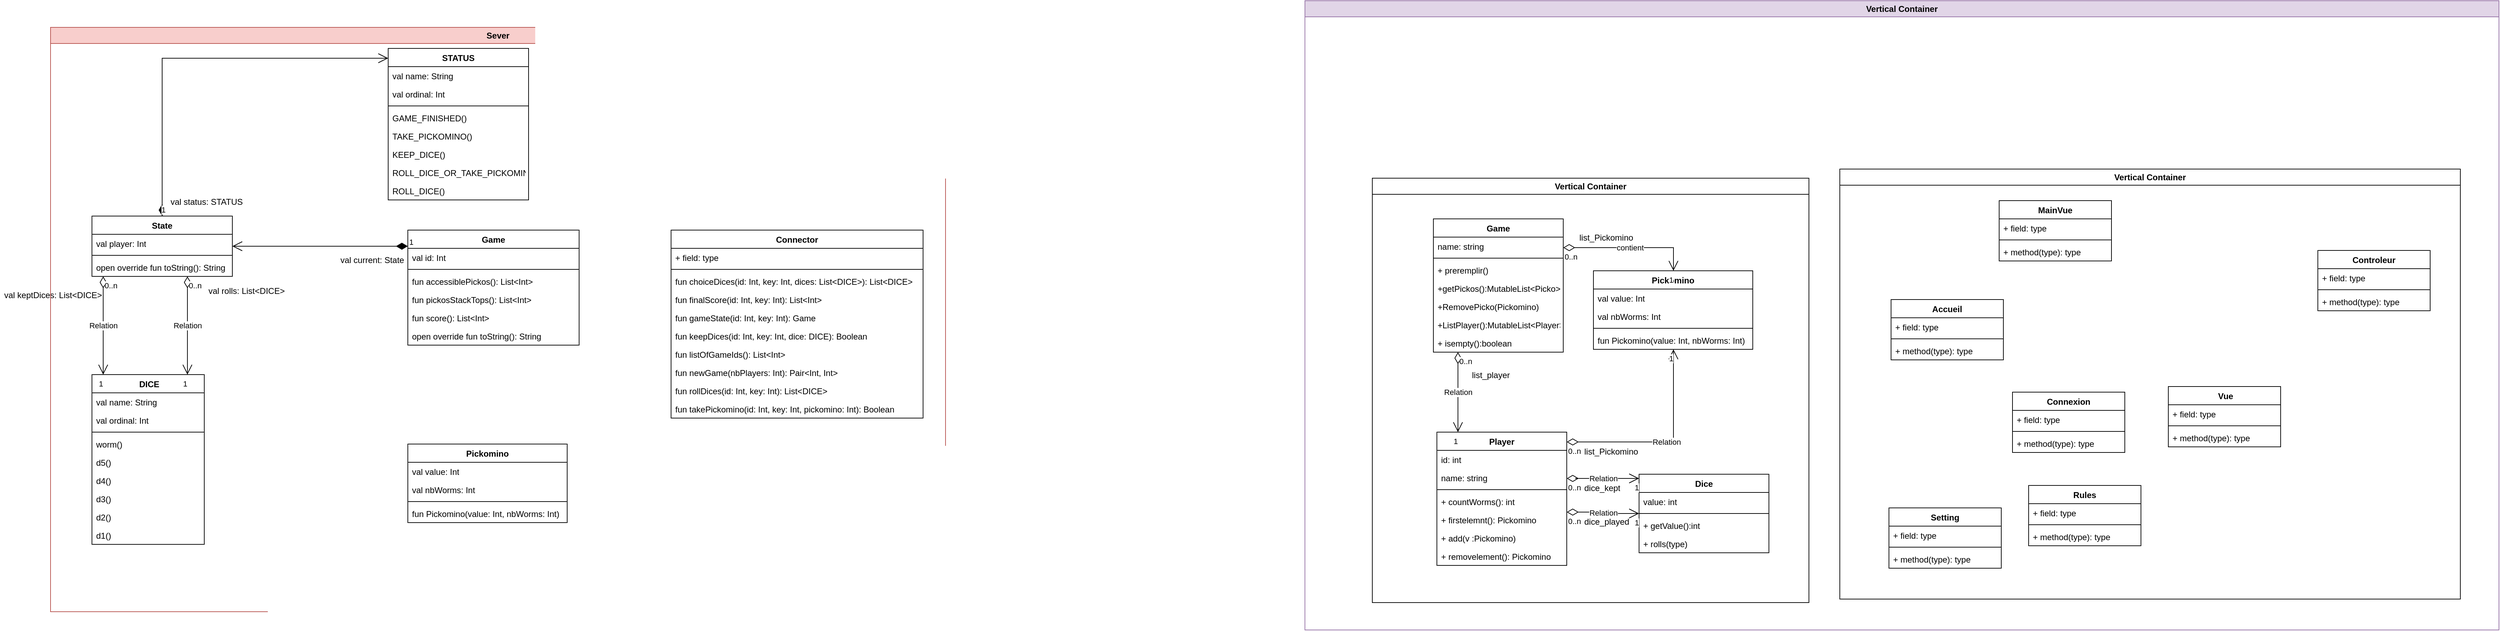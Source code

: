 <mxfile version="21.3.8" type="device">
  <diagram name="Page-1" id="RZT6y81iK2znv2RWIz-j">
    <mxGraphModel dx="925" dy="495" grid="0" gridSize="10" guides="1" tooltips="1" connect="1" arrows="1" fold="1" page="1" pageScale="1" pageWidth="827" pageHeight="1169" math="0" shadow="0">
      <root>
        <mxCell id="0" />
        <mxCell id="1" parent="0" />
        <mxCell id="cSXNjDyf7hBkQ2mtIfp5-1" value="Game" style="swimlane;fontStyle=1;align=center;verticalAlign=top;childLayout=stackLayout;horizontal=1;startSize=26;horizontalStack=0;resizeParent=1;resizeParentMax=0;resizeLast=0;collapsible=1;marginBottom=0;whiteSpace=wrap;html=1;" parent="1" vertex="1">
          <mxGeometry x="768" y="386" width="244" height="164" as="geometry" />
        </mxCell>
        <mxCell id="cSXNjDyf7hBkQ2mtIfp5-2" value="val id: Int" style="text;strokeColor=none;fillColor=none;align=left;verticalAlign=top;spacingLeft=4;spacingRight=4;overflow=hidden;rotatable=0;points=[[0,0.5],[1,0.5]];portConstraint=eastwest;whiteSpace=wrap;html=1;" parent="cSXNjDyf7hBkQ2mtIfp5-1" vertex="1">
          <mxGeometry y="26" width="244" height="26" as="geometry" />
        </mxCell>
        <mxCell id="cSXNjDyf7hBkQ2mtIfp5-3" value="" style="line;strokeWidth=1;fillColor=none;align=left;verticalAlign=middle;spacingTop=-1;spacingLeft=3;spacingRight=3;rotatable=0;labelPosition=right;points=[];portConstraint=eastwest;strokeColor=inherit;" parent="cSXNjDyf7hBkQ2mtIfp5-1" vertex="1">
          <mxGeometry y="52" width="244" height="8" as="geometry" />
        </mxCell>
        <mxCell id="cSXNjDyf7hBkQ2mtIfp5-45" value="fun accessiblePickos(): List&amp;lt;Int&amp;gt;" style="text;strokeColor=none;fillColor=none;align=left;verticalAlign=top;spacingLeft=4;spacingRight=4;overflow=hidden;rotatable=0;points=[[0,0.5],[1,0.5]];portConstraint=eastwest;whiteSpace=wrap;html=1;" parent="cSXNjDyf7hBkQ2mtIfp5-1" vertex="1">
          <mxGeometry y="60" width="244" height="26" as="geometry" />
        </mxCell>
        <mxCell id="cSXNjDyf7hBkQ2mtIfp5-46" value="fun pickosStackTops(): List&amp;lt;Int&amp;gt;" style="text;strokeColor=none;fillColor=none;align=left;verticalAlign=top;spacingLeft=4;spacingRight=4;overflow=hidden;rotatable=0;points=[[0,0.5],[1,0.5]];portConstraint=eastwest;whiteSpace=wrap;html=1;" parent="cSXNjDyf7hBkQ2mtIfp5-1" vertex="1">
          <mxGeometry y="86" width="244" height="26" as="geometry" />
        </mxCell>
        <mxCell id="cSXNjDyf7hBkQ2mtIfp5-47" value="fun score(): List&amp;lt;Int&amp;gt;" style="text;strokeColor=none;fillColor=none;align=left;verticalAlign=top;spacingLeft=4;spacingRight=4;overflow=hidden;rotatable=0;points=[[0,0.5],[1,0.5]];portConstraint=eastwest;whiteSpace=wrap;html=1;" parent="cSXNjDyf7hBkQ2mtIfp5-1" vertex="1">
          <mxGeometry y="112" width="244" height="26" as="geometry" />
        </mxCell>
        <mxCell id="cSXNjDyf7hBkQ2mtIfp5-48" value="open override fun toString(): String" style="text;strokeColor=none;fillColor=none;align=left;verticalAlign=top;spacingLeft=4;spacingRight=4;overflow=hidden;rotatable=0;points=[[0,0.5],[1,0.5]];portConstraint=eastwest;whiteSpace=wrap;html=1;" parent="cSXNjDyf7hBkQ2mtIfp5-1" vertex="1">
          <mxGeometry y="138" width="244" height="26" as="geometry" />
        </mxCell>
        <mxCell id="cSXNjDyf7hBkQ2mtIfp5-5" value="Connector" style="swimlane;fontStyle=1;align=center;verticalAlign=top;childLayout=stackLayout;horizontal=1;startSize=26;horizontalStack=0;resizeParent=1;resizeParentMax=0;resizeLast=0;collapsible=1;marginBottom=0;whiteSpace=wrap;html=1;" parent="1" vertex="1">
          <mxGeometry x="1143" y="386" width="359" height="268" as="geometry" />
        </mxCell>
        <mxCell id="cSXNjDyf7hBkQ2mtIfp5-6" value="+ field: type" style="text;strokeColor=none;fillColor=none;align=left;verticalAlign=top;spacingLeft=4;spacingRight=4;overflow=hidden;rotatable=0;points=[[0,0.5],[1,0.5]];portConstraint=eastwest;whiteSpace=wrap;html=1;" parent="cSXNjDyf7hBkQ2mtIfp5-5" vertex="1">
          <mxGeometry y="26" width="359" height="26" as="geometry" />
        </mxCell>
        <mxCell id="cSXNjDyf7hBkQ2mtIfp5-7" value="" style="line;strokeWidth=1;fillColor=none;align=left;verticalAlign=middle;spacingTop=-1;spacingLeft=3;spacingRight=3;rotatable=0;labelPosition=right;points=[];portConstraint=eastwest;strokeColor=inherit;" parent="cSXNjDyf7hBkQ2mtIfp5-5" vertex="1">
          <mxGeometry y="52" width="359" height="8" as="geometry" />
        </mxCell>
        <mxCell id="cSXNjDyf7hBkQ2mtIfp5-8" value="fun choiceDices(id: Int, key: Int, dices: List&amp;lt;DICE&amp;gt;): List&amp;lt;DICE&amp;gt;" style="text;strokeColor=none;fillColor=none;align=left;verticalAlign=top;spacingLeft=4;spacingRight=4;overflow=hidden;rotatable=0;points=[[0,0.5],[1,0.5]];portConstraint=eastwest;whiteSpace=wrap;html=1;" parent="cSXNjDyf7hBkQ2mtIfp5-5" vertex="1">
          <mxGeometry y="60" width="359" height="26" as="geometry" />
        </mxCell>
        <mxCell id="cSXNjDyf7hBkQ2mtIfp5-27" value="fun finalScore(id: Int, key: Int): List&amp;lt;Int&amp;gt;" style="text;strokeColor=none;fillColor=none;align=left;verticalAlign=top;spacingLeft=4;spacingRight=4;overflow=hidden;rotatable=0;points=[[0,0.5],[1,0.5]];portConstraint=eastwest;whiteSpace=wrap;html=1;" parent="cSXNjDyf7hBkQ2mtIfp5-5" vertex="1">
          <mxGeometry y="86" width="359" height="26" as="geometry" />
        </mxCell>
        <mxCell id="cSXNjDyf7hBkQ2mtIfp5-29" value="fun gameState(id: Int, key: Int): Game" style="text;strokeColor=none;fillColor=none;align=left;verticalAlign=top;spacingLeft=4;spacingRight=4;overflow=hidden;rotatable=0;points=[[0,0.5],[1,0.5]];portConstraint=eastwest;whiteSpace=wrap;html=1;" parent="cSXNjDyf7hBkQ2mtIfp5-5" vertex="1">
          <mxGeometry y="112" width="359" height="26" as="geometry" />
        </mxCell>
        <mxCell id="cSXNjDyf7hBkQ2mtIfp5-30" value="fun keepDices(id: Int, key: Int, dice: DICE): Boolean" style="text;strokeColor=none;fillColor=none;align=left;verticalAlign=top;spacingLeft=4;spacingRight=4;overflow=hidden;rotatable=0;points=[[0,0.5],[1,0.5]];portConstraint=eastwest;whiteSpace=wrap;html=1;" parent="cSXNjDyf7hBkQ2mtIfp5-5" vertex="1">
          <mxGeometry y="138" width="359" height="26" as="geometry" />
        </mxCell>
        <mxCell id="cSXNjDyf7hBkQ2mtIfp5-31" value="&lt;div&gt;fun listOfGameIds(): List&amp;lt;Int&amp;gt;&lt;/div&gt;" style="text;strokeColor=none;fillColor=none;align=left;verticalAlign=top;spacingLeft=4;spacingRight=4;overflow=hidden;rotatable=0;points=[[0,0.5],[1,0.5]];portConstraint=eastwest;whiteSpace=wrap;html=1;" parent="cSXNjDyf7hBkQ2mtIfp5-5" vertex="1">
          <mxGeometry y="164" width="359" height="26" as="geometry" />
        </mxCell>
        <mxCell id="cSXNjDyf7hBkQ2mtIfp5-28" value="fun newGame(nbPlayers: Int): Pair&amp;lt;Int, Int&amp;gt;" style="text;strokeColor=none;fillColor=none;align=left;verticalAlign=top;spacingLeft=4;spacingRight=4;overflow=hidden;rotatable=0;points=[[0,0.5],[1,0.5]];portConstraint=eastwest;whiteSpace=wrap;html=1;" parent="cSXNjDyf7hBkQ2mtIfp5-5" vertex="1">
          <mxGeometry y="190" width="359" height="26" as="geometry" />
        </mxCell>
        <mxCell id="cSXNjDyf7hBkQ2mtIfp5-26" value="fun rollDices(id: Int, key: Int): List&amp;lt;DICE&amp;gt;" style="text;strokeColor=none;fillColor=none;align=left;verticalAlign=top;spacingLeft=4;spacingRight=4;overflow=hidden;rotatable=0;points=[[0,0.5],[1,0.5]];portConstraint=eastwest;whiteSpace=wrap;html=1;" parent="cSXNjDyf7hBkQ2mtIfp5-5" vertex="1">
          <mxGeometry y="216" width="359" height="26" as="geometry" />
        </mxCell>
        <mxCell id="cSXNjDyf7hBkQ2mtIfp5-35" value="fun takePickomino(id: Int, key: Int, pickomino: Int): Boolean" style="text;strokeColor=none;fillColor=none;align=left;verticalAlign=top;spacingLeft=4;spacingRight=4;overflow=hidden;rotatable=0;points=[[0,0.5],[1,0.5]];portConstraint=eastwest;whiteSpace=wrap;html=1;" parent="cSXNjDyf7hBkQ2mtIfp5-5" vertex="1">
          <mxGeometry y="242" width="359" height="26" as="geometry" />
        </mxCell>
        <mxCell id="cSXNjDyf7hBkQ2mtIfp5-13" value="State" style="swimlane;fontStyle=1;align=center;verticalAlign=top;childLayout=stackLayout;horizontal=1;startSize=26;horizontalStack=0;resizeParent=1;resizeParentMax=0;resizeLast=0;collapsible=1;marginBottom=0;whiteSpace=wrap;html=1;" parent="1" vertex="1">
          <mxGeometry x="318" y="366" width="200" height="86" as="geometry" />
        </mxCell>
        <mxCell id="cSXNjDyf7hBkQ2mtIfp5-53" value="val player: Int" style="text;strokeColor=none;fillColor=none;align=left;verticalAlign=top;spacingLeft=4;spacingRight=4;overflow=hidden;rotatable=0;points=[[0,0.5],[1,0.5]];portConstraint=eastwest;whiteSpace=wrap;html=1;" parent="cSXNjDyf7hBkQ2mtIfp5-13" vertex="1">
          <mxGeometry y="26" width="200" height="26" as="geometry" />
        </mxCell>
        <mxCell id="cSXNjDyf7hBkQ2mtIfp5-15" value="" style="line;strokeWidth=1;fillColor=none;align=left;verticalAlign=middle;spacingTop=-1;spacingLeft=3;spacingRight=3;rotatable=0;labelPosition=right;points=[];portConstraint=eastwest;strokeColor=inherit;" parent="cSXNjDyf7hBkQ2mtIfp5-13" vertex="1">
          <mxGeometry y="52" width="200" height="8" as="geometry" />
        </mxCell>
        <mxCell id="cSXNjDyf7hBkQ2mtIfp5-16" value="open override fun toString(): String" style="text;strokeColor=none;fillColor=none;align=left;verticalAlign=top;spacingLeft=4;spacingRight=4;overflow=hidden;rotatable=0;points=[[0,0.5],[1,0.5]];portConstraint=eastwest;whiteSpace=wrap;html=1;" parent="cSXNjDyf7hBkQ2mtIfp5-13" vertex="1">
          <mxGeometry y="60" width="200" height="26" as="geometry" />
        </mxCell>
        <mxCell id="cSXNjDyf7hBkQ2mtIfp5-18" value="Pickomino" style="swimlane;fontStyle=1;align=center;verticalAlign=top;childLayout=stackLayout;horizontal=1;startSize=26;horizontalStack=0;resizeParent=1;resizeParentMax=0;resizeLast=0;collapsible=1;marginBottom=0;whiteSpace=wrap;html=1;" parent="1" vertex="1">
          <mxGeometry x="768" y="691" width="227" height="112" as="geometry" />
        </mxCell>
        <mxCell id="cSXNjDyf7hBkQ2mtIfp5-49" value="val value: Int" style="text;strokeColor=none;fillColor=none;align=left;verticalAlign=top;spacingLeft=4;spacingRight=4;overflow=hidden;rotatable=0;points=[[0,0.5],[1,0.5]];portConstraint=eastwest;whiteSpace=wrap;html=1;" parent="cSXNjDyf7hBkQ2mtIfp5-18" vertex="1">
          <mxGeometry y="26" width="227" height="26" as="geometry" />
        </mxCell>
        <mxCell id="cSXNjDyf7hBkQ2mtIfp5-19" value="val nbWorms: Int" style="text;strokeColor=none;fillColor=none;align=left;verticalAlign=top;spacingLeft=4;spacingRight=4;overflow=hidden;rotatable=0;points=[[0,0.5],[1,0.5]];portConstraint=eastwest;whiteSpace=wrap;html=1;" parent="cSXNjDyf7hBkQ2mtIfp5-18" vertex="1">
          <mxGeometry y="52" width="227" height="26" as="geometry" />
        </mxCell>
        <mxCell id="cSXNjDyf7hBkQ2mtIfp5-20" value="" style="line;strokeWidth=1;fillColor=none;align=left;verticalAlign=middle;spacingTop=-1;spacingLeft=3;spacingRight=3;rotatable=0;labelPosition=right;points=[];portConstraint=eastwest;strokeColor=inherit;" parent="cSXNjDyf7hBkQ2mtIfp5-18" vertex="1">
          <mxGeometry y="78" width="227" height="8" as="geometry" />
        </mxCell>
        <mxCell id="cSXNjDyf7hBkQ2mtIfp5-21" value="fun Pickomino(value: Int, nbWorms: Int)" style="text;strokeColor=none;fillColor=none;align=left;verticalAlign=top;spacingLeft=4;spacingRight=4;overflow=hidden;rotatable=0;points=[[0,0.5],[1,0.5]];portConstraint=eastwest;whiteSpace=wrap;html=1;" parent="cSXNjDyf7hBkQ2mtIfp5-18" vertex="1">
          <mxGeometry y="86" width="227" height="26" as="geometry" />
        </mxCell>
        <mxCell id="cSXNjDyf7hBkQ2mtIfp5-22" value="&amp;nbsp;DICE" style="swimlane;fontStyle=1;align=center;verticalAlign=top;childLayout=stackLayout;horizontal=1;startSize=26;horizontalStack=0;resizeParent=1;resizeParentMax=0;resizeLast=0;collapsible=1;marginBottom=0;whiteSpace=wrap;html=1;" parent="1" vertex="1">
          <mxGeometry x="318" y="592" width="160" height="242" as="geometry" />
        </mxCell>
        <mxCell id="cSXNjDyf7hBkQ2mtIfp5-42" value="val name: String" style="text;strokeColor=none;fillColor=none;align=left;verticalAlign=top;spacingLeft=4;spacingRight=4;overflow=hidden;rotatable=0;points=[[0,0.5],[1,0.5]];portConstraint=eastwest;whiteSpace=wrap;html=1;" parent="cSXNjDyf7hBkQ2mtIfp5-22" vertex="1">
          <mxGeometry y="26" width="160" height="26" as="geometry" />
        </mxCell>
        <mxCell id="cSXNjDyf7hBkQ2mtIfp5-23" value="val ordinal: Int" style="text;strokeColor=none;fillColor=none;align=left;verticalAlign=top;spacingLeft=4;spacingRight=4;overflow=hidden;rotatable=0;points=[[0,0.5],[1,0.5]];portConstraint=eastwest;whiteSpace=wrap;html=1;" parent="cSXNjDyf7hBkQ2mtIfp5-22" vertex="1">
          <mxGeometry y="52" width="160" height="26" as="geometry" />
        </mxCell>
        <mxCell id="cSXNjDyf7hBkQ2mtIfp5-24" value="" style="line;strokeWidth=1;fillColor=none;align=left;verticalAlign=middle;spacingTop=-1;spacingLeft=3;spacingRight=3;rotatable=0;labelPosition=right;points=[];portConstraint=eastwest;strokeColor=inherit;" parent="cSXNjDyf7hBkQ2mtIfp5-22" vertex="1">
          <mxGeometry y="78" width="160" height="8" as="geometry" />
        </mxCell>
        <mxCell id="cSXNjDyf7hBkQ2mtIfp5-36" value="&lt;div&gt;worm()&lt;/div&gt;&lt;div&gt;&lt;br&gt;&lt;/div&gt;" style="text;strokeColor=none;fillColor=none;align=left;verticalAlign=top;spacingLeft=4;spacingRight=4;overflow=hidden;rotatable=0;points=[[0,0.5],[1,0.5]];portConstraint=eastwest;whiteSpace=wrap;html=1;" parent="cSXNjDyf7hBkQ2mtIfp5-22" vertex="1">
          <mxGeometry y="86" width="160" height="26" as="geometry" />
        </mxCell>
        <mxCell id="cSXNjDyf7hBkQ2mtIfp5-39" value="&lt;div&gt;d5()&lt;/div&gt;&lt;div&gt;&lt;br&gt;&lt;/div&gt;" style="text;strokeColor=none;fillColor=none;align=left;verticalAlign=top;spacingLeft=4;spacingRight=4;overflow=hidden;rotatable=0;points=[[0,0.5],[1,0.5]];portConstraint=eastwest;whiteSpace=wrap;html=1;" parent="cSXNjDyf7hBkQ2mtIfp5-22" vertex="1">
          <mxGeometry y="112" width="160" height="26" as="geometry" />
        </mxCell>
        <mxCell id="cSXNjDyf7hBkQ2mtIfp5-38" value="&lt;div&gt;d4()&lt;/div&gt;&lt;div&gt;&lt;br&gt;&lt;/div&gt;" style="text;strokeColor=none;fillColor=none;align=left;verticalAlign=top;spacingLeft=4;spacingRight=4;overflow=hidden;rotatable=0;points=[[0,0.5],[1,0.5]];portConstraint=eastwest;whiteSpace=wrap;html=1;" parent="cSXNjDyf7hBkQ2mtIfp5-22" vertex="1">
          <mxGeometry y="138" width="160" height="26" as="geometry" />
        </mxCell>
        <mxCell id="cSXNjDyf7hBkQ2mtIfp5-41" value="&lt;div&gt;d3()&lt;/div&gt;&lt;div&gt;&lt;br&gt;&lt;/div&gt;" style="text;strokeColor=none;fillColor=none;align=left;verticalAlign=top;spacingLeft=4;spacingRight=4;overflow=hidden;rotatable=0;points=[[0,0.5],[1,0.5]];portConstraint=eastwest;whiteSpace=wrap;html=1;" parent="cSXNjDyf7hBkQ2mtIfp5-22" vertex="1">
          <mxGeometry y="164" width="160" height="26" as="geometry" />
        </mxCell>
        <mxCell id="cSXNjDyf7hBkQ2mtIfp5-40" value="&lt;div&gt;d2()&lt;/div&gt;&lt;div&gt;&lt;br&gt;&lt;/div&gt;" style="text;strokeColor=none;fillColor=none;align=left;verticalAlign=top;spacingLeft=4;spacingRight=4;overflow=hidden;rotatable=0;points=[[0,0.5],[1,0.5]];portConstraint=eastwest;whiteSpace=wrap;html=1;" parent="cSXNjDyf7hBkQ2mtIfp5-22" vertex="1">
          <mxGeometry y="190" width="160" height="26" as="geometry" />
        </mxCell>
        <mxCell id="cSXNjDyf7hBkQ2mtIfp5-37" value="&lt;div&gt;d1()&lt;/div&gt;&lt;div&gt;&lt;br&gt;&lt;/div&gt;" style="text;strokeColor=none;fillColor=none;align=left;verticalAlign=top;spacingLeft=4;spacingRight=4;overflow=hidden;rotatable=0;points=[[0,0.5],[1,0.5]];portConstraint=eastwest;whiteSpace=wrap;html=1;" parent="cSXNjDyf7hBkQ2mtIfp5-22" vertex="1">
          <mxGeometry y="216" width="160" height="26" as="geometry" />
        </mxCell>
        <mxCell id="cSXNjDyf7hBkQ2mtIfp5-54" value="STATUS" style="swimlane;fontStyle=1;align=center;verticalAlign=top;childLayout=stackLayout;horizontal=1;startSize=26;horizontalStack=0;resizeParent=1;resizeParentMax=0;resizeLast=0;collapsible=1;marginBottom=0;whiteSpace=wrap;html=1;" parent="1" vertex="1">
          <mxGeometry x="740" y="127" width="200" height="216" as="geometry" />
        </mxCell>
        <mxCell id="cSXNjDyf7hBkQ2mtIfp5-55" value="val name: String" style="text;strokeColor=none;fillColor=none;align=left;verticalAlign=top;spacingLeft=4;spacingRight=4;overflow=hidden;rotatable=0;points=[[0,0.5],[1,0.5]];portConstraint=eastwest;whiteSpace=wrap;html=1;" parent="cSXNjDyf7hBkQ2mtIfp5-54" vertex="1">
          <mxGeometry y="26" width="200" height="26" as="geometry" />
        </mxCell>
        <mxCell id="cSXNjDyf7hBkQ2mtIfp5-56" value="val ordinal: Int" style="text;strokeColor=none;fillColor=none;align=left;verticalAlign=top;spacingLeft=4;spacingRight=4;overflow=hidden;rotatable=0;points=[[0,0.5],[1,0.5]];portConstraint=eastwest;whiteSpace=wrap;html=1;" parent="cSXNjDyf7hBkQ2mtIfp5-54" vertex="1">
          <mxGeometry y="52" width="200" height="26" as="geometry" />
        </mxCell>
        <mxCell id="cSXNjDyf7hBkQ2mtIfp5-59" value="" style="line;strokeWidth=1;fillColor=none;align=left;verticalAlign=middle;spacingTop=-1;spacingLeft=3;spacingRight=3;rotatable=0;labelPosition=right;points=[];portConstraint=eastwest;strokeColor=inherit;" parent="cSXNjDyf7hBkQ2mtIfp5-54" vertex="1">
          <mxGeometry y="78" width="200" height="8" as="geometry" />
        </mxCell>
        <mxCell id="cSXNjDyf7hBkQ2mtIfp5-61" value="&lt;div&gt;GAME_FINISHED()&lt;/div&gt;&lt;div&gt;&lt;br&gt;&lt;/div&gt;" style="text;strokeColor=none;fillColor=none;align=left;verticalAlign=top;spacingLeft=4;spacingRight=4;overflow=hidden;rotatable=0;points=[[0,0.5],[1,0.5]];portConstraint=eastwest;whiteSpace=wrap;html=1;" parent="cSXNjDyf7hBkQ2mtIfp5-54" vertex="1">
          <mxGeometry y="86" width="200" height="26" as="geometry" />
        </mxCell>
        <mxCell id="cSXNjDyf7hBkQ2mtIfp5-62" value="&lt;div&gt;TAKE_PICKOMINO()&lt;/div&gt;&lt;div&gt;&lt;br&gt;&lt;/div&gt;" style="text;strokeColor=none;fillColor=none;align=left;verticalAlign=top;spacingLeft=4;spacingRight=4;overflow=hidden;rotatable=0;points=[[0,0.5],[1,0.5]];portConstraint=eastwest;whiteSpace=wrap;html=1;" parent="cSXNjDyf7hBkQ2mtIfp5-54" vertex="1">
          <mxGeometry y="112" width="200" height="26" as="geometry" />
        </mxCell>
        <mxCell id="cSXNjDyf7hBkQ2mtIfp5-63" value="&lt;div&gt;KEEP_DICE()&lt;/div&gt;&lt;div&gt;&lt;br&gt;&lt;/div&gt;" style="text;strokeColor=none;fillColor=none;align=left;verticalAlign=top;spacingLeft=4;spacingRight=4;overflow=hidden;rotatable=0;points=[[0,0.5],[1,0.5]];portConstraint=eastwest;whiteSpace=wrap;html=1;" parent="cSXNjDyf7hBkQ2mtIfp5-54" vertex="1">
          <mxGeometry y="138" width="200" height="26" as="geometry" />
        </mxCell>
        <mxCell id="cSXNjDyf7hBkQ2mtIfp5-64" value="&lt;div&gt;&lt;div&gt;ROLL_DICE_OR_TAKE_PICKOMINO()&lt;/div&gt;&lt;/div&gt;&lt;div&gt;&lt;br&gt;&lt;/div&gt;" style="text;strokeColor=none;fillColor=none;align=left;verticalAlign=top;spacingLeft=4;spacingRight=4;overflow=hidden;rotatable=0;points=[[0,0.5],[1,0.5]];portConstraint=eastwest;whiteSpace=wrap;html=1;" parent="cSXNjDyf7hBkQ2mtIfp5-54" vertex="1">
          <mxGeometry y="164" width="200" height="26" as="geometry" />
        </mxCell>
        <mxCell id="cSXNjDyf7hBkQ2mtIfp5-60" value="&lt;div&gt;&lt;div&gt;ROLL_DICE()&lt;/div&gt;&lt;/div&gt;&lt;div&gt;&lt;br&gt;&lt;/div&gt;" style="text;strokeColor=none;fillColor=none;align=left;verticalAlign=top;spacingLeft=4;spacingRight=4;overflow=hidden;rotatable=0;points=[[0,0.5],[1,0.5]];portConstraint=eastwest;whiteSpace=wrap;html=1;" parent="cSXNjDyf7hBkQ2mtIfp5-54" vertex="1">
          <mxGeometry y="190" width="200" height="26" as="geometry" />
        </mxCell>
        <mxCell id="cSXNjDyf7hBkQ2mtIfp5-51" value="val keptDices: List&amp;lt;DICE&amp;gt;" style="text;strokeColor=none;fillColor=none;align=left;verticalAlign=top;spacingLeft=4;spacingRight=4;overflow=hidden;rotatable=0;points=[[0,0.5],[1,0.5]];portConstraint=eastwest;whiteSpace=wrap;html=1;" parent="1" vertex="1">
          <mxGeometry x="187" y="465" width="200" height="26" as="geometry" />
        </mxCell>
        <mxCell id="cSXNjDyf7hBkQ2mtIfp5-52" value="val rolls: List&amp;lt;DICE&amp;gt;" style="text;strokeColor=none;fillColor=none;align=left;verticalAlign=top;spacingLeft=4;spacingRight=4;overflow=hidden;rotatable=0;points=[[0,0.5],[1,0.5]];portConstraint=eastwest;whiteSpace=wrap;html=1;" parent="1" vertex="1">
          <mxGeometry x="478" y="459" width="200" height="26" as="geometry" />
        </mxCell>
        <mxCell id="cSXNjDyf7hBkQ2mtIfp5-50" value="val status: STATUS" style="text;strokeColor=none;fillColor=none;align=left;verticalAlign=top;spacingLeft=4;spacingRight=4;overflow=hidden;rotatable=0;points=[[0,0.5],[1,0.5]];portConstraint=eastwest;whiteSpace=wrap;html=1;" parent="1" vertex="1">
          <mxGeometry x="424" y="332" width="200" height="26" as="geometry" />
        </mxCell>
        <mxCell id="cSXNjDyf7hBkQ2mtIfp5-65" value="1" style="endArrow=open;html=1;endSize=12;startArrow=diamondThin;startSize=14;startFill=1;edgeStyle=orthogonalEdgeStyle;align=left;verticalAlign=bottom;rounded=0;" parent="1" source="cSXNjDyf7hBkQ2mtIfp5-13" target="cSXNjDyf7hBkQ2mtIfp5-54" edge="1">
          <mxGeometry x="-1" y="3" relative="1" as="geometry">
            <mxPoint x="839" y="314" as="sourcePoint" />
            <mxPoint x="999" y="314" as="targetPoint" />
            <Array as="points">
              <mxPoint x="418" y="141" />
            </Array>
          </mxGeometry>
        </mxCell>
        <mxCell id="cSXNjDyf7hBkQ2mtIfp5-66" value="Relation" style="endArrow=open;html=1;endSize=12;startArrow=diamondThin;startSize=14;startFill=0;edgeStyle=orthogonalEdgeStyle;rounded=0;" parent="1" source="cSXNjDyf7hBkQ2mtIfp5-13" target="cSXNjDyf7hBkQ2mtIfp5-22" edge="1">
          <mxGeometry relative="1" as="geometry">
            <mxPoint x="839" y="573" as="sourcePoint" />
            <mxPoint x="999" y="573" as="targetPoint" />
            <Array as="points">
              <mxPoint x="334" y="560" />
              <mxPoint x="334" y="560" />
            </Array>
          </mxGeometry>
        </mxCell>
        <mxCell id="cSXNjDyf7hBkQ2mtIfp5-67" value="0..n" style="edgeLabel;resizable=0;html=1;align=left;verticalAlign=top;" parent="cSXNjDyf7hBkQ2mtIfp5-66" connectable="0" vertex="1">
          <mxGeometry x="-1" relative="1" as="geometry" />
        </mxCell>
        <mxCell id="cSXNjDyf7hBkQ2mtIfp5-68" value="1" style="edgeLabel;resizable=0;html=1;align=right;verticalAlign=top;" parent="cSXNjDyf7hBkQ2mtIfp5-66" connectable="0" vertex="1">
          <mxGeometry x="1" relative="1" as="geometry" />
        </mxCell>
        <mxCell id="cSXNjDyf7hBkQ2mtIfp5-69" value="Relation" style="endArrow=open;html=1;endSize=12;startArrow=diamondThin;startSize=14;startFill=0;edgeStyle=orthogonalEdgeStyle;rounded=0;" parent="1" source="cSXNjDyf7hBkQ2mtIfp5-13" target="cSXNjDyf7hBkQ2mtIfp5-22" edge="1">
          <mxGeometry relative="1" as="geometry">
            <mxPoint x="344" y="462" as="sourcePoint" />
            <mxPoint x="344" y="602" as="targetPoint" />
            <Array as="points">
              <mxPoint x="454" y="488" />
              <mxPoint x="454" y="488" />
            </Array>
          </mxGeometry>
        </mxCell>
        <mxCell id="cSXNjDyf7hBkQ2mtIfp5-70" value="0..n" style="edgeLabel;resizable=0;html=1;align=left;verticalAlign=top;" parent="cSXNjDyf7hBkQ2mtIfp5-69" connectable="0" vertex="1">
          <mxGeometry x="-1" relative="1" as="geometry" />
        </mxCell>
        <mxCell id="cSXNjDyf7hBkQ2mtIfp5-71" value="1" style="edgeLabel;resizable=0;html=1;align=right;verticalAlign=top;" parent="cSXNjDyf7hBkQ2mtIfp5-69" connectable="0" vertex="1">
          <mxGeometry x="1" relative="1" as="geometry" />
        </mxCell>
        <mxCell id="cSXNjDyf7hBkQ2mtIfp5-43" value="val current: State" style="text;strokeColor=none;fillColor=none;align=left;verticalAlign=top;spacingLeft=4;spacingRight=4;overflow=hidden;rotatable=0;points=[[0,0.5],[1,0.5]];portConstraint=eastwest;whiteSpace=wrap;html=1;" parent="1" vertex="1">
          <mxGeometry x="666" y="415" width="244" height="26" as="geometry" />
        </mxCell>
        <mxCell id="cSXNjDyf7hBkQ2mtIfp5-73" value="1" style="endArrow=open;html=1;endSize=12;startArrow=diamondThin;startSize=14;startFill=1;edgeStyle=orthogonalEdgeStyle;align=left;verticalAlign=bottom;rounded=0;" parent="1" source="cSXNjDyf7hBkQ2mtIfp5-1" target="cSXNjDyf7hBkQ2mtIfp5-13" edge="1">
          <mxGeometry x="-1" y="3" relative="1" as="geometry">
            <mxPoint x="820" y="459" as="sourcePoint" />
            <mxPoint x="980" y="459" as="targetPoint" />
            <Array as="points">
              <mxPoint x="733" y="409" />
              <mxPoint x="733" y="409" />
            </Array>
          </mxGeometry>
        </mxCell>
        <mxCell id="tUZ9aXgOReJQeI9EX30n-1" value="Sever" style="swimlane;whiteSpace=wrap;html=1;fillColor=#f8cecc;strokeColor=#b85450;" parent="1" vertex="1">
          <mxGeometry x="259" y="97" width="1275" height="833" as="geometry" />
        </mxCell>
        <mxCell id="tUZ9aXgOReJQeI9EX30n-2" value="Vertical Container" style="swimlane;whiteSpace=wrap;html=1;fillColor=#e1d5e7;strokeColor=#9673a6;" parent="1" vertex="1">
          <mxGeometry x="2046" y="59" width="1701" height="897" as="geometry" />
        </mxCell>
        <mxCell id="tUZ9aXgOReJQeI9EX30n-59" value="Vertical Container" style="swimlane;whiteSpace=wrap;html=1;" parent="tUZ9aXgOReJQeI9EX30n-2" vertex="1">
          <mxGeometry x="96" y="253" width="622" height="605" as="geometry" />
        </mxCell>
        <mxCell id="tUZ9aXgOReJQeI9EX30n-3" value="Player" style="swimlane;fontStyle=1;align=center;verticalAlign=top;childLayout=stackLayout;horizontal=1;startSize=26;horizontalStack=0;resizeParent=1;resizeParentMax=0;resizeLast=0;collapsible=1;marginBottom=0;whiteSpace=wrap;html=1;" parent="tUZ9aXgOReJQeI9EX30n-59" vertex="1">
          <mxGeometry x="92" y="362" width="185" height="190" as="geometry" />
        </mxCell>
        <mxCell id="tUZ9aXgOReJQeI9EX30n-4" value="id: int" style="text;strokeColor=none;fillColor=none;align=left;verticalAlign=top;spacingLeft=4;spacingRight=4;overflow=hidden;rotatable=0;points=[[0,0.5],[1,0.5]];portConstraint=eastwest;whiteSpace=wrap;html=1;" parent="tUZ9aXgOReJQeI9EX30n-3" vertex="1">
          <mxGeometry y="26" width="185" height="26" as="geometry" />
        </mxCell>
        <mxCell id="tUZ9aXgOReJQeI9EX30n-5" value="name: string" style="text;strokeColor=none;fillColor=none;align=left;verticalAlign=top;spacingLeft=4;spacingRight=4;overflow=hidden;rotatable=0;points=[[0,0.5],[1,0.5]];portConstraint=eastwest;whiteSpace=wrap;html=1;" parent="tUZ9aXgOReJQeI9EX30n-3" vertex="1">
          <mxGeometry y="52" width="185" height="26" as="geometry" />
        </mxCell>
        <mxCell id="tUZ9aXgOReJQeI9EX30n-7" value="" style="line;strokeWidth=1;fillColor=none;align=left;verticalAlign=middle;spacingTop=-1;spacingLeft=3;spacingRight=3;rotatable=0;labelPosition=right;points=[];portConstraint=eastwest;strokeColor=inherit;" parent="tUZ9aXgOReJQeI9EX30n-3" vertex="1">
          <mxGeometry y="78" width="185" height="8" as="geometry" />
        </mxCell>
        <mxCell id="tUZ9aXgOReJQeI9EX30n-51" value="+ countWorms(): int" style="text;strokeColor=none;fillColor=none;align=left;verticalAlign=top;spacingLeft=4;spacingRight=4;overflow=hidden;rotatable=0;points=[[0,0.5],[1,0.5]];portConstraint=eastwest;whiteSpace=wrap;html=1;" parent="tUZ9aXgOReJQeI9EX30n-3" vertex="1">
          <mxGeometry y="86" width="185" height="26" as="geometry" />
        </mxCell>
        <mxCell id="tUZ9aXgOReJQeI9EX30n-53" value="+ firstelemnt():&amp;nbsp;Pickomino" style="text;strokeColor=none;fillColor=none;align=left;verticalAlign=top;spacingLeft=4;spacingRight=4;overflow=hidden;rotatable=0;points=[[0,0.5],[1,0.5]];portConstraint=eastwest;whiteSpace=wrap;html=1;" parent="tUZ9aXgOReJQeI9EX30n-3" vertex="1">
          <mxGeometry y="112" width="185" height="26" as="geometry" />
        </mxCell>
        <mxCell id="tUZ9aXgOReJQeI9EX30n-54" value="+ add(v :Pickomino)" style="text;strokeColor=none;fillColor=none;align=left;verticalAlign=top;spacingLeft=4;spacingRight=4;overflow=hidden;rotatable=0;points=[[0,0.5],[1,0.5]];portConstraint=eastwest;whiteSpace=wrap;html=1;" parent="tUZ9aXgOReJQeI9EX30n-3" vertex="1">
          <mxGeometry y="138" width="185" height="26" as="geometry" />
        </mxCell>
        <mxCell id="tUZ9aXgOReJQeI9EX30n-55" value="+ removelement():&amp;nbsp;Pickomino" style="text;strokeColor=none;fillColor=none;align=left;verticalAlign=top;spacingLeft=4;spacingRight=4;overflow=hidden;rotatable=0;points=[[0,0.5],[1,0.5]];portConstraint=eastwest;whiteSpace=wrap;html=1;" parent="tUZ9aXgOReJQeI9EX30n-3" vertex="1">
          <mxGeometry y="164" width="185" height="26" as="geometry" />
        </mxCell>
        <mxCell id="tUZ9aXgOReJQeI9EX30n-9" value="Game" style="swimlane;fontStyle=1;align=center;verticalAlign=top;childLayout=stackLayout;horizontal=1;startSize=26;horizontalStack=0;resizeParent=1;resizeParentMax=0;resizeLast=0;collapsible=1;marginBottom=0;whiteSpace=wrap;html=1;" parent="tUZ9aXgOReJQeI9EX30n-59" vertex="1">
          <mxGeometry x="87" y="58" width="185" height="190" as="geometry" />
        </mxCell>
        <mxCell id="tUZ9aXgOReJQeI9EX30n-11" value="name: string" style="text;strokeColor=none;fillColor=none;align=left;verticalAlign=top;spacingLeft=4;spacingRight=4;overflow=hidden;rotatable=0;points=[[0,0.5],[1,0.5]];portConstraint=eastwest;whiteSpace=wrap;html=1;" parent="tUZ9aXgOReJQeI9EX30n-9" vertex="1">
          <mxGeometry y="26" width="185" height="26" as="geometry" />
        </mxCell>
        <mxCell id="tUZ9aXgOReJQeI9EX30n-13" value="" style="line;strokeWidth=1;fillColor=none;align=left;verticalAlign=middle;spacingTop=-1;spacingLeft=3;spacingRight=3;rotatable=0;labelPosition=right;points=[];portConstraint=eastwest;strokeColor=inherit;" parent="tUZ9aXgOReJQeI9EX30n-9" vertex="1">
          <mxGeometry y="52" width="185" height="8" as="geometry" />
        </mxCell>
        <mxCell id="tUZ9aXgOReJQeI9EX30n-52" value="+ preremplir()" style="text;strokeColor=none;fillColor=none;align=left;verticalAlign=top;spacingLeft=4;spacingRight=4;overflow=hidden;rotatable=0;points=[[0,0.5],[1,0.5]];portConstraint=eastwest;whiteSpace=wrap;html=1;" parent="tUZ9aXgOReJQeI9EX30n-9" vertex="1">
          <mxGeometry y="60" width="185" height="26" as="geometry" />
        </mxCell>
        <mxCell id="SRAuX0WiNzy-F5Oe3qwx-1" value="+getPickos():MutableList&amp;lt;Picko&amp;gt;" style="text;strokeColor=none;fillColor=none;align=left;verticalAlign=top;spacingLeft=4;spacingRight=4;overflow=hidden;rotatable=0;points=[[0,0.5],[1,0.5]];portConstraint=eastwest;whiteSpace=wrap;html=1;" vertex="1" parent="tUZ9aXgOReJQeI9EX30n-9">
          <mxGeometry y="86" width="185" height="26" as="geometry" />
        </mxCell>
        <mxCell id="SRAuX0WiNzy-F5Oe3qwx-2" value="+RemovePicko(Pickomino)" style="text;strokeColor=none;fillColor=none;align=left;verticalAlign=top;spacingLeft=4;spacingRight=4;overflow=hidden;rotatable=0;points=[[0,0.5],[1,0.5]];portConstraint=eastwest;whiteSpace=wrap;html=1;" vertex="1" parent="tUZ9aXgOReJQeI9EX30n-9">
          <mxGeometry y="112" width="185" height="26" as="geometry" />
        </mxCell>
        <mxCell id="SRAuX0WiNzy-F5Oe3qwx-3" value="+ListPlayer():MutableList&amp;lt;Player&amp;gt;" style="text;strokeColor=none;fillColor=none;align=left;verticalAlign=top;spacingLeft=4;spacingRight=4;overflow=hidden;rotatable=0;points=[[0,0.5],[1,0.5]];portConstraint=eastwest;whiteSpace=wrap;html=1;" vertex="1" parent="tUZ9aXgOReJQeI9EX30n-9">
          <mxGeometry y="138" width="185" height="26" as="geometry" />
        </mxCell>
        <mxCell id="tUZ9aXgOReJQeI9EX30n-14" value="+ isempty():boolean" style="text;strokeColor=none;fillColor=none;align=left;verticalAlign=top;spacingLeft=4;spacingRight=4;overflow=hidden;rotatable=0;points=[[0,0.5],[1,0.5]];portConstraint=eastwest;whiteSpace=wrap;html=1;" parent="tUZ9aXgOReJQeI9EX30n-9" vertex="1">
          <mxGeometry y="164" width="185" height="26" as="geometry" />
        </mxCell>
        <mxCell id="tUZ9aXgOReJQeI9EX30n-10" value="list_player&amp;nbsp;" style="text;strokeColor=none;fillColor=none;align=left;verticalAlign=top;spacingLeft=4;spacingRight=4;overflow=hidden;rotatable=0;points=[[0,0.5],[1,0.5]];portConstraint=eastwest;whiteSpace=wrap;html=1;" parent="tUZ9aXgOReJQeI9EX30n-59" vertex="1">
          <mxGeometry x="136" y="267" width="185" height="26" as="geometry" />
        </mxCell>
        <mxCell id="tUZ9aXgOReJQeI9EX30n-17" value="Relation" style="endArrow=open;html=1;endSize=12;startArrow=diamondThin;startSize=14;startFill=0;edgeStyle=orthogonalEdgeStyle;rounded=0;" parent="tUZ9aXgOReJQeI9EX30n-59" source="tUZ9aXgOReJQeI9EX30n-9" target="tUZ9aXgOReJQeI9EX30n-3" edge="1">
          <mxGeometry relative="1" as="geometry">
            <mxPoint x="57" y="196" as="sourcePoint" />
            <mxPoint x="217" y="196" as="targetPoint" />
            <Array as="points">
              <mxPoint x="122" y="296" />
              <mxPoint x="122" y="296" />
            </Array>
          </mxGeometry>
        </mxCell>
        <mxCell id="tUZ9aXgOReJQeI9EX30n-18" value="0..n" style="edgeLabel;resizable=0;html=1;align=left;verticalAlign=top;" parent="tUZ9aXgOReJQeI9EX30n-17" connectable="0" vertex="1">
          <mxGeometry x="-1" relative="1" as="geometry" />
        </mxCell>
        <mxCell id="tUZ9aXgOReJQeI9EX30n-19" value="1" style="edgeLabel;resizable=0;html=1;align=right;verticalAlign=top;" parent="tUZ9aXgOReJQeI9EX30n-17" connectable="0" vertex="1">
          <mxGeometry x="1" relative="1" as="geometry" />
        </mxCell>
        <mxCell id="tUZ9aXgOReJQeI9EX30n-20" value="list_Pickomino" style="text;strokeColor=none;fillColor=none;align=left;verticalAlign=top;spacingLeft=4;spacingRight=4;overflow=hidden;rotatable=0;points=[[0,0.5],[1,0.5]];portConstraint=eastwest;whiteSpace=wrap;html=1;" parent="tUZ9aXgOReJQeI9EX30n-59" vertex="1">
          <mxGeometry x="289" y="71" width="185" height="26" as="geometry" />
        </mxCell>
        <mxCell id="tUZ9aXgOReJQeI9EX30n-25" value="Pickomino" style="swimlane;fontStyle=1;align=center;verticalAlign=top;childLayout=stackLayout;horizontal=1;startSize=26;horizontalStack=0;resizeParent=1;resizeParentMax=0;resizeLast=0;collapsible=1;marginBottom=0;whiteSpace=wrap;html=1;" parent="tUZ9aXgOReJQeI9EX30n-59" vertex="1">
          <mxGeometry x="315" y="132" width="227" height="112" as="geometry" />
        </mxCell>
        <mxCell id="tUZ9aXgOReJQeI9EX30n-26" value="val value: Int" style="text;strokeColor=none;fillColor=none;align=left;verticalAlign=top;spacingLeft=4;spacingRight=4;overflow=hidden;rotatable=0;points=[[0,0.5],[1,0.5]];portConstraint=eastwest;whiteSpace=wrap;html=1;" parent="tUZ9aXgOReJQeI9EX30n-25" vertex="1">
          <mxGeometry y="26" width="227" height="26" as="geometry" />
        </mxCell>
        <mxCell id="tUZ9aXgOReJQeI9EX30n-27" value="val nbWorms: Int" style="text;strokeColor=none;fillColor=none;align=left;verticalAlign=top;spacingLeft=4;spacingRight=4;overflow=hidden;rotatable=0;points=[[0,0.5],[1,0.5]];portConstraint=eastwest;whiteSpace=wrap;html=1;" parent="tUZ9aXgOReJQeI9EX30n-25" vertex="1">
          <mxGeometry y="52" width="227" height="26" as="geometry" />
        </mxCell>
        <mxCell id="tUZ9aXgOReJQeI9EX30n-28" value="" style="line;strokeWidth=1;fillColor=none;align=left;verticalAlign=middle;spacingTop=-1;spacingLeft=3;spacingRight=3;rotatable=0;labelPosition=right;points=[];portConstraint=eastwest;strokeColor=inherit;" parent="tUZ9aXgOReJQeI9EX30n-25" vertex="1">
          <mxGeometry y="78" width="227" height="8" as="geometry" />
        </mxCell>
        <mxCell id="tUZ9aXgOReJQeI9EX30n-29" value="fun Pickomino(value: Int, nbWorms: Int)" style="text;strokeColor=none;fillColor=none;align=left;verticalAlign=top;spacingLeft=4;spacingRight=4;overflow=hidden;rotatable=0;points=[[0,0.5],[1,0.5]];portConstraint=eastwest;whiteSpace=wrap;html=1;" parent="tUZ9aXgOReJQeI9EX30n-25" vertex="1">
          <mxGeometry y="86" width="227" height="26" as="geometry" />
        </mxCell>
        <mxCell id="tUZ9aXgOReJQeI9EX30n-30" value="contient" style="endArrow=open;html=1;endSize=12;startArrow=diamondThin;startSize=14;startFill=0;edgeStyle=orthogonalEdgeStyle;rounded=0;" parent="tUZ9aXgOReJQeI9EX30n-59" source="tUZ9aXgOReJQeI9EX30n-9" target="tUZ9aXgOReJQeI9EX30n-25" edge="1">
          <mxGeometry relative="1" as="geometry">
            <mxPoint x="429" y="307" as="sourcePoint" />
            <mxPoint x="589" y="307" as="targetPoint" />
            <Array as="points">
              <mxPoint x="429" y="99" />
            </Array>
          </mxGeometry>
        </mxCell>
        <mxCell id="tUZ9aXgOReJQeI9EX30n-31" value="0..n" style="edgeLabel;resizable=0;html=1;align=left;verticalAlign=top;" parent="tUZ9aXgOReJQeI9EX30n-30" connectable="0" vertex="1">
          <mxGeometry x="-1" relative="1" as="geometry" />
        </mxCell>
        <mxCell id="tUZ9aXgOReJQeI9EX30n-32" value="1" style="edgeLabel;resizable=0;html=1;align=right;verticalAlign=top;" parent="tUZ9aXgOReJQeI9EX30n-30" connectable="0" vertex="1">
          <mxGeometry x="1" relative="1" as="geometry" />
        </mxCell>
        <mxCell id="tUZ9aXgOReJQeI9EX30n-33" value="Relation" style="endArrow=open;html=1;endSize=12;startArrow=diamondThin;startSize=14;startFill=0;edgeStyle=orthogonalEdgeStyle;rounded=0;" parent="tUZ9aXgOReJQeI9EX30n-59" source="tUZ9aXgOReJQeI9EX30n-3" target="tUZ9aXgOReJQeI9EX30n-25" edge="1">
          <mxGeometry relative="1" as="geometry">
            <mxPoint x="429" y="307" as="sourcePoint" />
            <mxPoint x="589" y="307" as="targetPoint" />
            <Array as="points">
              <mxPoint x="429" y="376" />
            </Array>
          </mxGeometry>
        </mxCell>
        <mxCell id="tUZ9aXgOReJQeI9EX30n-34" value="0..n" style="edgeLabel;resizable=0;html=1;align=left;verticalAlign=top;" parent="tUZ9aXgOReJQeI9EX30n-33" connectable="0" vertex="1">
          <mxGeometry x="-1" relative="1" as="geometry" />
        </mxCell>
        <mxCell id="tUZ9aXgOReJQeI9EX30n-35" value="1" style="edgeLabel;resizable=0;html=1;align=right;verticalAlign=top;" parent="tUZ9aXgOReJQeI9EX30n-33" connectable="0" vertex="1">
          <mxGeometry x="1" relative="1" as="geometry" />
        </mxCell>
        <mxCell id="tUZ9aXgOReJQeI9EX30n-6" value="list_Pickomino&amp;nbsp;" style="text;strokeColor=none;fillColor=none;align=left;verticalAlign=top;spacingLeft=4;spacingRight=4;overflow=hidden;rotatable=0;points=[[0,0.5],[1,0.5]];portConstraint=eastwest;whiteSpace=wrap;html=1;" parent="tUZ9aXgOReJQeI9EX30n-59" vertex="1">
          <mxGeometry x="296" y="376" width="185" height="26" as="geometry" />
        </mxCell>
        <mxCell id="tUZ9aXgOReJQeI9EX30n-36" value="Dice" style="swimlane;fontStyle=1;align=center;verticalAlign=top;childLayout=stackLayout;horizontal=1;startSize=26;horizontalStack=0;resizeParent=1;resizeParentMax=0;resizeLast=0;collapsible=1;marginBottom=0;whiteSpace=wrap;html=1;" parent="tUZ9aXgOReJQeI9EX30n-59" vertex="1">
          <mxGeometry x="380" y="422" width="185" height="112" as="geometry" />
        </mxCell>
        <mxCell id="tUZ9aXgOReJQeI9EX30n-40" value="value: int" style="text;strokeColor=none;fillColor=none;align=left;verticalAlign=top;spacingLeft=4;spacingRight=4;overflow=hidden;rotatable=0;points=[[0,0.5],[1,0.5]];portConstraint=eastwest;whiteSpace=wrap;html=1;" parent="tUZ9aXgOReJQeI9EX30n-36" vertex="1">
          <mxGeometry y="26" width="185" height="26" as="geometry" />
        </mxCell>
        <mxCell id="tUZ9aXgOReJQeI9EX30n-38" value="" style="line;strokeWidth=1;fillColor=none;align=left;verticalAlign=middle;spacingTop=-1;spacingLeft=3;spacingRight=3;rotatable=0;labelPosition=right;points=[];portConstraint=eastwest;strokeColor=inherit;" parent="tUZ9aXgOReJQeI9EX30n-36" vertex="1">
          <mxGeometry y="52" width="185" height="8" as="geometry" />
        </mxCell>
        <mxCell id="tUZ9aXgOReJQeI9EX30n-39" value="+ getValue():int" style="text;strokeColor=none;fillColor=none;align=left;verticalAlign=top;spacingLeft=4;spacingRight=4;overflow=hidden;rotatable=0;points=[[0,0.5],[1,0.5]];portConstraint=eastwest;whiteSpace=wrap;html=1;" parent="tUZ9aXgOReJQeI9EX30n-36" vertex="1">
          <mxGeometry y="60" width="185" height="26" as="geometry" />
        </mxCell>
        <mxCell id="tUZ9aXgOReJQeI9EX30n-41" value="+ rolls(type)" style="text;strokeColor=none;fillColor=none;align=left;verticalAlign=top;spacingLeft=4;spacingRight=4;overflow=hidden;rotatable=0;points=[[0,0.5],[1,0.5]];portConstraint=eastwest;whiteSpace=wrap;html=1;" parent="tUZ9aXgOReJQeI9EX30n-36" vertex="1">
          <mxGeometry y="86" width="185" height="26" as="geometry" />
        </mxCell>
        <mxCell id="tUZ9aXgOReJQeI9EX30n-43" value="dice_kept" style="text;strokeColor=none;fillColor=none;align=left;verticalAlign=top;spacingLeft=4;spacingRight=4;overflow=hidden;rotatable=0;points=[[0,0.5],[1,0.5]];portConstraint=eastwest;whiteSpace=wrap;html=1;" parent="tUZ9aXgOReJQeI9EX30n-59" vertex="1">
          <mxGeometry x="296" y="428" width="185" height="26" as="geometry" />
        </mxCell>
        <mxCell id="tUZ9aXgOReJQeI9EX30n-45" value="Relation" style="endArrow=open;html=1;endSize=12;startArrow=diamondThin;startSize=14;startFill=0;edgeStyle=orthogonalEdgeStyle;rounded=0;" parent="tUZ9aXgOReJQeI9EX30n-59" source="tUZ9aXgOReJQeI9EX30n-3" target="tUZ9aXgOReJQeI9EX30n-36" edge="1">
          <mxGeometry relative="1" as="geometry">
            <mxPoint x="191" y="660" as="sourcePoint" />
            <mxPoint x="317" y="384" as="targetPoint" />
            <Array as="points">
              <mxPoint x="289" y="428" />
              <mxPoint x="289" y="428" />
            </Array>
          </mxGeometry>
        </mxCell>
        <mxCell id="tUZ9aXgOReJQeI9EX30n-46" value="0..n" style="edgeLabel;resizable=0;html=1;align=left;verticalAlign=top;" parent="tUZ9aXgOReJQeI9EX30n-45" connectable="0" vertex="1">
          <mxGeometry x="-1" relative="1" as="geometry" />
        </mxCell>
        <mxCell id="tUZ9aXgOReJQeI9EX30n-47" value="1" style="edgeLabel;resizable=0;html=1;align=right;verticalAlign=top;" parent="tUZ9aXgOReJQeI9EX30n-45" connectable="0" vertex="1">
          <mxGeometry x="1" relative="1" as="geometry" />
        </mxCell>
        <mxCell id="tUZ9aXgOReJQeI9EX30n-44" value="dice_played" style="text;strokeColor=none;fillColor=none;align=left;verticalAlign=top;spacingLeft=4;spacingRight=4;overflow=hidden;rotatable=0;points=[[0,0.5],[1,0.5]];portConstraint=eastwest;whiteSpace=wrap;html=1;" parent="tUZ9aXgOReJQeI9EX30n-59" vertex="1">
          <mxGeometry x="296" y="476" width="79" height="26" as="geometry" />
        </mxCell>
        <mxCell id="tUZ9aXgOReJQeI9EX30n-56" value="Relation" style="endArrow=open;html=1;endSize=12;startArrow=diamondThin;startSize=14;startFill=0;edgeStyle=orthogonalEdgeStyle;rounded=0;" parent="tUZ9aXgOReJQeI9EX30n-59" source="tUZ9aXgOReJQeI9EX30n-3" target="tUZ9aXgOReJQeI9EX30n-36" edge="1">
          <mxGeometry relative="1" as="geometry">
            <mxPoint x="320" y="571" as="sourcePoint" />
            <mxPoint x="480" y="571" as="targetPoint" />
            <Array as="points">
              <mxPoint x="329" y="476" />
              <mxPoint x="329" y="478" />
            </Array>
          </mxGeometry>
        </mxCell>
        <mxCell id="tUZ9aXgOReJQeI9EX30n-57" value="0..n" style="edgeLabel;resizable=0;html=1;align=left;verticalAlign=top;" parent="tUZ9aXgOReJQeI9EX30n-56" connectable="0" vertex="1">
          <mxGeometry x="-1" relative="1" as="geometry" />
        </mxCell>
        <mxCell id="tUZ9aXgOReJQeI9EX30n-58" value="1" style="edgeLabel;resizable=0;html=1;align=right;verticalAlign=top;" parent="tUZ9aXgOReJQeI9EX30n-56" connectable="0" vertex="1">
          <mxGeometry x="1" relative="1" as="geometry" />
        </mxCell>
        <mxCell id="tUZ9aXgOReJQeI9EX30n-60" value="Vertical Container" style="swimlane;whiteSpace=wrap;html=1;" parent="tUZ9aXgOReJQeI9EX30n-2" vertex="1">
          <mxGeometry x="762" y="240" width="884" height="613" as="geometry" />
        </mxCell>
        <mxCell id="tUZ9aXgOReJQeI9EX30n-61" value="MainVue" style="swimlane;fontStyle=1;align=center;verticalAlign=top;childLayout=stackLayout;horizontal=1;startSize=26;horizontalStack=0;resizeParent=1;resizeParentMax=0;resizeLast=0;collapsible=1;marginBottom=0;whiteSpace=wrap;html=1;" parent="tUZ9aXgOReJQeI9EX30n-60" vertex="1">
          <mxGeometry x="227" y="45" width="160" height="86" as="geometry" />
        </mxCell>
        <mxCell id="tUZ9aXgOReJQeI9EX30n-62" value="+ field: type" style="text;strokeColor=none;fillColor=none;align=left;verticalAlign=top;spacingLeft=4;spacingRight=4;overflow=hidden;rotatable=0;points=[[0,0.5],[1,0.5]];portConstraint=eastwest;whiteSpace=wrap;html=1;" parent="tUZ9aXgOReJQeI9EX30n-61" vertex="1">
          <mxGeometry y="26" width="160" height="26" as="geometry" />
        </mxCell>
        <mxCell id="tUZ9aXgOReJQeI9EX30n-63" value="" style="line;strokeWidth=1;fillColor=none;align=left;verticalAlign=middle;spacingTop=-1;spacingLeft=3;spacingRight=3;rotatable=0;labelPosition=right;points=[];portConstraint=eastwest;strokeColor=inherit;" parent="tUZ9aXgOReJQeI9EX30n-61" vertex="1">
          <mxGeometry y="52" width="160" height="8" as="geometry" />
        </mxCell>
        <mxCell id="tUZ9aXgOReJQeI9EX30n-64" value="+ method(type): type" style="text;strokeColor=none;fillColor=none;align=left;verticalAlign=top;spacingLeft=4;spacingRight=4;overflow=hidden;rotatable=0;points=[[0,0.5],[1,0.5]];portConstraint=eastwest;whiteSpace=wrap;html=1;" parent="tUZ9aXgOReJQeI9EX30n-61" vertex="1">
          <mxGeometry y="60" width="160" height="26" as="geometry" />
        </mxCell>
        <mxCell id="tUZ9aXgOReJQeI9EX30n-69" value="Controleur" style="swimlane;fontStyle=1;align=center;verticalAlign=top;childLayout=stackLayout;horizontal=1;startSize=26;horizontalStack=0;resizeParent=1;resizeParentMax=0;resizeLast=0;collapsible=1;marginBottom=0;whiteSpace=wrap;html=1;" parent="tUZ9aXgOReJQeI9EX30n-60" vertex="1">
          <mxGeometry x="681" y="116" width="160" height="86" as="geometry" />
        </mxCell>
        <mxCell id="tUZ9aXgOReJQeI9EX30n-70" value="+ field: type" style="text;strokeColor=none;fillColor=none;align=left;verticalAlign=top;spacingLeft=4;spacingRight=4;overflow=hidden;rotatable=0;points=[[0,0.5],[1,0.5]];portConstraint=eastwest;whiteSpace=wrap;html=1;" parent="tUZ9aXgOReJQeI9EX30n-69" vertex="1">
          <mxGeometry y="26" width="160" height="26" as="geometry" />
        </mxCell>
        <mxCell id="tUZ9aXgOReJQeI9EX30n-71" value="" style="line;strokeWidth=1;fillColor=none;align=left;verticalAlign=middle;spacingTop=-1;spacingLeft=3;spacingRight=3;rotatable=0;labelPosition=right;points=[];portConstraint=eastwest;strokeColor=inherit;" parent="tUZ9aXgOReJQeI9EX30n-69" vertex="1">
          <mxGeometry y="52" width="160" height="8" as="geometry" />
        </mxCell>
        <mxCell id="tUZ9aXgOReJQeI9EX30n-72" value="+ method(type): type" style="text;strokeColor=none;fillColor=none;align=left;verticalAlign=top;spacingLeft=4;spacingRight=4;overflow=hidden;rotatable=0;points=[[0,0.5],[1,0.5]];portConstraint=eastwest;whiteSpace=wrap;html=1;" parent="tUZ9aXgOReJQeI9EX30n-69" vertex="1">
          <mxGeometry y="60" width="160" height="26" as="geometry" />
        </mxCell>
        <mxCell id="tUZ9aXgOReJQeI9EX30n-73" value="Accueil" style="swimlane;fontStyle=1;align=center;verticalAlign=top;childLayout=stackLayout;horizontal=1;startSize=26;horizontalStack=0;resizeParent=1;resizeParentMax=0;resizeLast=0;collapsible=1;marginBottom=0;whiteSpace=wrap;html=1;" parent="tUZ9aXgOReJQeI9EX30n-60" vertex="1">
          <mxGeometry x="73" y="186" width="160" height="86" as="geometry" />
        </mxCell>
        <mxCell id="tUZ9aXgOReJQeI9EX30n-74" value="+ field: type" style="text;strokeColor=none;fillColor=none;align=left;verticalAlign=top;spacingLeft=4;spacingRight=4;overflow=hidden;rotatable=0;points=[[0,0.5],[1,0.5]];portConstraint=eastwest;whiteSpace=wrap;html=1;" parent="tUZ9aXgOReJQeI9EX30n-73" vertex="1">
          <mxGeometry y="26" width="160" height="26" as="geometry" />
        </mxCell>
        <mxCell id="tUZ9aXgOReJQeI9EX30n-75" value="" style="line;strokeWidth=1;fillColor=none;align=left;verticalAlign=middle;spacingTop=-1;spacingLeft=3;spacingRight=3;rotatable=0;labelPosition=right;points=[];portConstraint=eastwest;strokeColor=inherit;" parent="tUZ9aXgOReJQeI9EX30n-73" vertex="1">
          <mxGeometry y="52" width="160" height="8" as="geometry" />
        </mxCell>
        <mxCell id="tUZ9aXgOReJQeI9EX30n-76" value="+ method(type): type" style="text;strokeColor=none;fillColor=none;align=left;verticalAlign=top;spacingLeft=4;spacingRight=4;overflow=hidden;rotatable=0;points=[[0,0.5],[1,0.5]];portConstraint=eastwest;whiteSpace=wrap;html=1;" parent="tUZ9aXgOReJQeI9EX30n-73" vertex="1">
          <mxGeometry y="60" width="160" height="26" as="geometry" />
        </mxCell>
        <mxCell id="tUZ9aXgOReJQeI9EX30n-79" value="Setting" style="swimlane;fontStyle=1;align=center;verticalAlign=top;childLayout=stackLayout;horizontal=1;startSize=26;horizontalStack=0;resizeParent=1;resizeParentMax=0;resizeLast=0;collapsible=1;marginBottom=0;whiteSpace=wrap;html=1;" parent="tUZ9aXgOReJQeI9EX30n-60" vertex="1">
          <mxGeometry x="70" y="483" width="160" height="86" as="geometry" />
        </mxCell>
        <mxCell id="tUZ9aXgOReJQeI9EX30n-80" value="+ field: type" style="text;strokeColor=none;fillColor=none;align=left;verticalAlign=top;spacingLeft=4;spacingRight=4;overflow=hidden;rotatable=0;points=[[0,0.5],[1,0.5]];portConstraint=eastwest;whiteSpace=wrap;html=1;" parent="tUZ9aXgOReJQeI9EX30n-79" vertex="1">
          <mxGeometry y="26" width="160" height="26" as="geometry" />
        </mxCell>
        <mxCell id="tUZ9aXgOReJQeI9EX30n-81" value="" style="line;strokeWidth=1;fillColor=none;align=left;verticalAlign=middle;spacingTop=-1;spacingLeft=3;spacingRight=3;rotatable=0;labelPosition=right;points=[];portConstraint=eastwest;strokeColor=inherit;" parent="tUZ9aXgOReJQeI9EX30n-79" vertex="1">
          <mxGeometry y="52" width="160" height="8" as="geometry" />
        </mxCell>
        <mxCell id="tUZ9aXgOReJQeI9EX30n-82" value="+ method(type): type" style="text;strokeColor=none;fillColor=none;align=left;verticalAlign=top;spacingLeft=4;spacingRight=4;overflow=hidden;rotatable=0;points=[[0,0.5],[1,0.5]];portConstraint=eastwest;whiteSpace=wrap;html=1;" parent="tUZ9aXgOReJQeI9EX30n-79" vertex="1">
          <mxGeometry y="60" width="160" height="26" as="geometry" />
        </mxCell>
        <mxCell id="tUZ9aXgOReJQeI9EX30n-84" value="Rules" style="swimlane;fontStyle=1;align=center;verticalAlign=top;childLayout=stackLayout;horizontal=1;startSize=26;horizontalStack=0;resizeParent=1;resizeParentMax=0;resizeLast=0;collapsible=1;marginBottom=0;whiteSpace=wrap;html=1;" parent="tUZ9aXgOReJQeI9EX30n-60" vertex="1">
          <mxGeometry x="269" y="451" width="160" height="86" as="geometry" />
        </mxCell>
        <mxCell id="tUZ9aXgOReJQeI9EX30n-85" value="+ field: type" style="text;strokeColor=none;fillColor=none;align=left;verticalAlign=top;spacingLeft=4;spacingRight=4;overflow=hidden;rotatable=0;points=[[0,0.5],[1,0.5]];portConstraint=eastwest;whiteSpace=wrap;html=1;" parent="tUZ9aXgOReJQeI9EX30n-84" vertex="1">
          <mxGeometry y="26" width="160" height="26" as="geometry" />
        </mxCell>
        <mxCell id="tUZ9aXgOReJQeI9EX30n-86" value="" style="line;strokeWidth=1;fillColor=none;align=left;verticalAlign=middle;spacingTop=-1;spacingLeft=3;spacingRight=3;rotatable=0;labelPosition=right;points=[];portConstraint=eastwest;strokeColor=inherit;" parent="tUZ9aXgOReJQeI9EX30n-84" vertex="1">
          <mxGeometry y="52" width="160" height="8" as="geometry" />
        </mxCell>
        <mxCell id="tUZ9aXgOReJQeI9EX30n-87" value="+ method(type): type" style="text;strokeColor=none;fillColor=none;align=left;verticalAlign=top;spacingLeft=4;spacingRight=4;overflow=hidden;rotatable=0;points=[[0,0.5],[1,0.5]];portConstraint=eastwest;whiteSpace=wrap;html=1;" parent="tUZ9aXgOReJQeI9EX30n-84" vertex="1">
          <mxGeometry y="60" width="160" height="26" as="geometry" />
        </mxCell>
        <mxCell id="tUZ9aXgOReJQeI9EX30n-89" value="Connexion" style="swimlane;fontStyle=1;align=center;verticalAlign=top;childLayout=stackLayout;horizontal=1;startSize=26;horizontalStack=0;resizeParent=1;resizeParentMax=0;resizeLast=0;collapsible=1;marginBottom=0;whiteSpace=wrap;html=1;" parent="tUZ9aXgOReJQeI9EX30n-60" vertex="1">
          <mxGeometry x="246" y="318" width="160" height="86" as="geometry" />
        </mxCell>
        <mxCell id="tUZ9aXgOReJQeI9EX30n-90" value="+ field: type" style="text;strokeColor=none;fillColor=none;align=left;verticalAlign=top;spacingLeft=4;spacingRight=4;overflow=hidden;rotatable=0;points=[[0,0.5],[1,0.5]];portConstraint=eastwest;whiteSpace=wrap;html=1;" parent="tUZ9aXgOReJQeI9EX30n-89" vertex="1">
          <mxGeometry y="26" width="160" height="26" as="geometry" />
        </mxCell>
        <mxCell id="tUZ9aXgOReJQeI9EX30n-91" value="" style="line;strokeWidth=1;fillColor=none;align=left;verticalAlign=middle;spacingTop=-1;spacingLeft=3;spacingRight=3;rotatable=0;labelPosition=right;points=[];portConstraint=eastwest;strokeColor=inherit;" parent="tUZ9aXgOReJQeI9EX30n-89" vertex="1">
          <mxGeometry y="52" width="160" height="8" as="geometry" />
        </mxCell>
        <mxCell id="tUZ9aXgOReJQeI9EX30n-92" value="+ method(type): type" style="text;strokeColor=none;fillColor=none;align=left;verticalAlign=top;spacingLeft=4;spacingRight=4;overflow=hidden;rotatable=0;points=[[0,0.5],[1,0.5]];portConstraint=eastwest;whiteSpace=wrap;html=1;" parent="tUZ9aXgOReJQeI9EX30n-89" vertex="1">
          <mxGeometry y="60" width="160" height="26" as="geometry" />
        </mxCell>
        <mxCell id="tUZ9aXgOReJQeI9EX30n-93" value="&amp;nbsp;Vue" style="swimlane;fontStyle=1;align=center;verticalAlign=top;childLayout=stackLayout;horizontal=1;startSize=26;horizontalStack=0;resizeParent=1;resizeParentMax=0;resizeLast=0;collapsible=1;marginBottom=0;whiteSpace=wrap;html=1;" parent="tUZ9aXgOReJQeI9EX30n-60" vertex="1">
          <mxGeometry x="468" y="310" width="160" height="86" as="geometry" />
        </mxCell>
        <mxCell id="tUZ9aXgOReJQeI9EX30n-94" value="+ field: type" style="text;strokeColor=none;fillColor=none;align=left;verticalAlign=top;spacingLeft=4;spacingRight=4;overflow=hidden;rotatable=0;points=[[0,0.5],[1,0.5]];portConstraint=eastwest;whiteSpace=wrap;html=1;" parent="tUZ9aXgOReJQeI9EX30n-93" vertex="1">
          <mxGeometry y="26" width="160" height="26" as="geometry" />
        </mxCell>
        <mxCell id="tUZ9aXgOReJQeI9EX30n-95" value="" style="line;strokeWidth=1;fillColor=none;align=left;verticalAlign=middle;spacingTop=-1;spacingLeft=3;spacingRight=3;rotatable=0;labelPosition=right;points=[];portConstraint=eastwest;strokeColor=inherit;" parent="tUZ9aXgOReJQeI9EX30n-93" vertex="1">
          <mxGeometry y="52" width="160" height="8" as="geometry" />
        </mxCell>
        <mxCell id="tUZ9aXgOReJQeI9EX30n-96" value="+ method(type): type" style="text;strokeColor=none;fillColor=none;align=left;verticalAlign=top;spacingLeft=4;spacingRight=4;overflow=hidden;rotatable=0;points=[[0,0.5],[1,0.5]];portConstraint=eastwest;whiteSpace=wrap;html=1;" parent="tUZ9aXgOReJQeI9EX30n-93" vertex="1">
          <mxGeometry y="60" width="160" height="26" as="geometry" />
        </mxCell>
      </root>
    </mxGraphModel>
  </diagram>
</mxfile>
